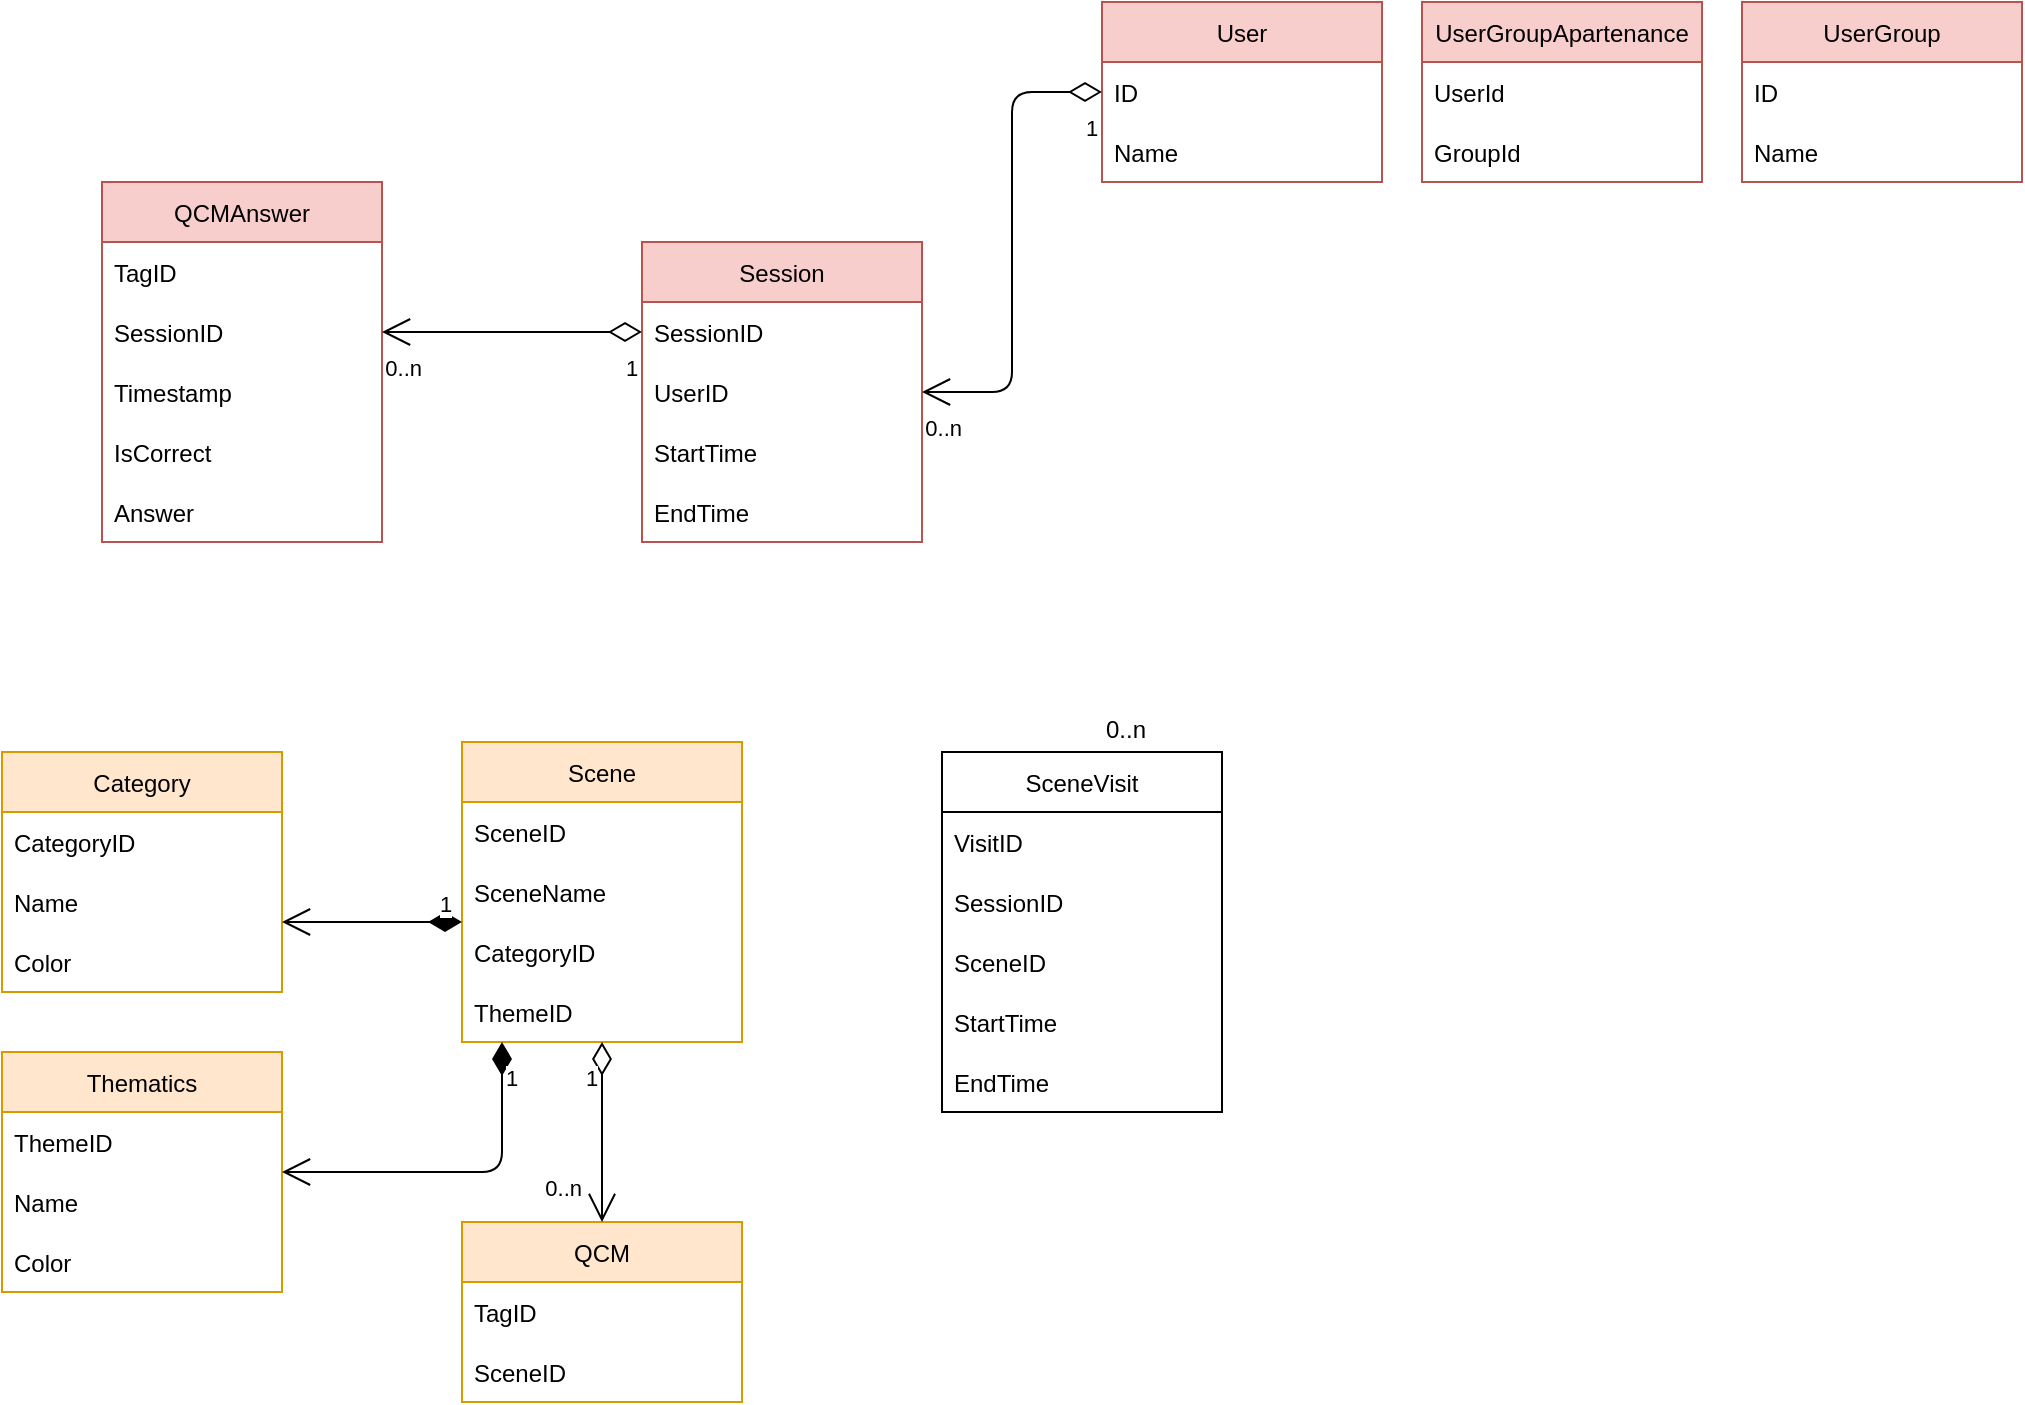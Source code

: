<mxfile version="15.4.1" type="device"><diagram id="LeO06nZJhRLUOQGXfSKD" name="Page-1"><mxGraphModel dx="2272" dy="770" grid="1" gridSize="10" guides="1" tooltips="1" connect="1" arrows="1" fold="1" page="1" pageScale="1" pageWidth="850" pageHeight="1100" math="0" shadow="0"><root><mxCell id="0"/><mxCell id="1" parent="0"/><mxCell id="99hKw1-xVSAWSdRPkOgW-1" value="User" style="swimlane;fontStyle=0;childLayout=stackLayout;horizontal=1;startSize=30;horizontalStack=0;resizeParent=1;resizeParentMax=0;resizeLast=0;collapsible=1;marginBottom=0;fillColor=#f8cecc;strokeColor=#b85450;" parent="1" vertex="1"><mxGeometry x="360" y="10" width="140" height="90" as="geometry"/></mxCell><mxCell id="99hKw1-xVSAWSdRPkOgW-2" value="ID" style="text;strokeColor=none;fillColor=none;align=left;verticalAlign=middle;spacingLeft=4;spacingRight=4;overflow=hidden;points=[[0,0.5],[1,0.5]];portConstraint=eastwest;rotatable=0;" parent="99hKw1-xVSAWSdRPkOgW-1" vertex="1"><mxGeometry y="30" width="140" height="30" as="geometry"/></mxCell><mxCell id="99hKw1-xVSAWSdRPkOgW-4" value="Name" style="text;strokeColor=none;fillColor=none;align=left;verticalAlign=middle;spacingLeft=4;spacingRight=4;overflow=hidden;points=[[0,0.5],[1,0.5]];portConstraint=eastwest;rotatable=0;" parent="99hKw1-xVSAWSdRPkOgW-1" vertex="1"><mxGeometry y="60" width="140" height="30" as="geometry"/></mxCell><mxCell id="99hKw1-xVSAWSdRPkOgW-5" value="Session" style="swimlane;fontStyle=0;childLayout=stackLayout;horizontal=1;startSize=30;horizontalStack=0;resizeParent=1;resizeParentMax=0;resizeLast=0;collapsible=1;marginBottom=0;fillColor=#f8cecc;strokeColor=#b85450;" parent="1" vertex="1"><mxGeometry x="130" y="130" width="140" height="150" as="geometry"/></mxCell><mxCell id="99hKw1-xVSAWSdRPkOgW-6" value="SessionID   " style="text;strokeColor=none;fillColor=none;align=left;verticalAlign=middle;spacingLeft=4;spacingRight=4;overflow=hidden;points=[[0,0.5],[1,0.5]];portConstraint=eastwest;rotatable=0;" parent="99hKw1-xVSAWSdRPkOgW-5" vertex="1"><mxGeometry y="30" width="140" height="30" as="geometry"/></mxCell><mxCell id="99hKw1-xVSAWSdRPkOgW-11" value="UserID" style="text;strokeColor=none;fillColor=none;align=left;verticalAlign=middle;spacingLeft=4;spacingRight=4;overflow=hidden;points=[[0,0.5],[1,0.5]];portConstraint=eastwest;rotatable=0;" parent="99hKw1-xVSAWSdRPkOgW-5" vertex="1"><mxGeometry y="60" width="140" height="30" as="geometry"/></mxCell><mxCell id="99hKw1-xVSAWSdRPkOgW-7" value="StartTime    " style="text;strokeColor=none;fillColor=none;align=left;verticalAlign=middle;spacingLeft=4;spacingRight=4;overflow=hidden;points=[[0,0.5],[1,0.5]];portConstraint=eastwest;rotatable=0;" parent="99hKw1-xVSAWSdRPkOgW-5" vertex="1"><mxGeometry y="90" width="140" height="30" as="geometry"/></mxCell><mxCell id="99hKw1-xVSAWSdRPkOgW-8" value="EndTime" style="text;strokeColor=none;fillColor=none;align=left;verticalAlign=middle;spacingLeft=4;spacingRight=4;overflow=hidden;points=[[0,0.5],[1,0.5]];portConstraint=eastwest;rotatable=0;" parent="99hKw1-xVSAWSdRPkOgW-5" vertex="1"><mxGeometry y="120" width="140" height="30" as="geometry"/></mxCell><mxCell id="99hKw1-xVSAWSdRPkOgW-21" value="" style="endArrow=open;html=1;endSize=12;startArrow=diamondThin;startSize=14;startFill=0;edgeStyle=orthogonalEdgeStyle;" parent="1" source="99hKw1-xVSAWSdRPkOgW-2" target="99hKw1-xVSAWSdRPkOgW-11" edge="1"><mxGeometry relative="1" as="geometry"><mxPoint x="230" y="210" as="sourcePoint"/><mxPoint x="390" y="210" as="targetPoint"/></mxGeometry></mxCell><mxCell id="99hKw1-xVSAWSdRPkOgW-22" value="1" style="edgeLabel;resizable=0;html=1;align=left;verticalAlign=top;" parent="99hKw1-xVSAWSdRPkOgW-21" connectable="0" vertex="1"><mxGeometry x="-1" relative="1" as="geometry"><mxPoint x="-10" y="5" as="offset"/></mxGeometry></mxCell><mxCell id="99hKw1-xVSAWSdRPkOgW-23" value="0..n" style="edgeLabel;resizable=0;html=1;align=right;verticalAlign=top;" parent="99hKw1-xVSAWSdRPkOgW-21" connectable="0" vertex="1"><mxGeometry x="1" relative="1" as="geometry"><mxPoint x="20" y="5" as="offset"/></mxGeometry></mxCell><mxCell id="99hKw1-xVSAWSdRPkOgW-24" value="Scene" style="swimlane;fontStyle=0;childLayout=stackLayout;horizontal=1;startSize=30;horizontalStack=0;resizeParent=1;resizeParentMax=0;resizeLast=0;collapsible=1;marginBottom=0;fillColor=#ffe6cc;strokeColor=#d79b00;" parent="1" vertex="1"><mxGeometry x="40" y="380" width="140" height="150" as="geometry"/></mxCell><mxCell id="99hKw1-xVSAWSdRPkOgW-25" value="SceneID" style="text;strokeColor=none;fillColor=none;align=left;verticalAlign=middle;spacingLeft=4;spacingRight=4;overflow=hidden;points=[[0,0.5],[1,0.5]];portConstraint=eastwest;rotatable=0;" parent="99hKw1-xVSAWSdRPkOgW-24" vertex="1"><mxGeometry y="30" width="140" height="30" as="geometry"/></mxCell><mxCell id="99hKw1-xVSAWSdRPkOgW-63" value="SceneName" style="text;strokeColor=none;fillColor=none;align=left;verticalAlign=middle;spacingLeft=4;spacingRight=4;overflow=hidden;points=[[0,0.5],[1,0.5]];portConstraint=eastwest;rotatable=0;" parent="99hKw1-xVSAWSdRPkOgW-24" vertex="1"><mxGeometry y="60" width="140" height="30" as="geometry"/></mxCell><mxCell id="99hKw1-xVSAWSdRPkOgW-26" value="CategoryID" style="text;strokeColor=none;fillColor=none;align=left;verticalAlign=middle;spacingLeft=4;spacingRight=4;overflow=hidden;points=[[0,0.5],[1,0.5]];portConstraint=eastwest;rotatable=0;" parent="99hKw1-xVSAWSdRPkOgW-24" vertex="1"><mxGeometry y="90" width="140" height="30" as="geometry"/></mxCell><mxCell id="99hKw1-xVSAWSdRPkOgW-64" value="ThemeID" style="text;strokeColor=none;fillColor=none;align=left;verticalAlign=middle;spacingLeft=4;spacingRight=4;overflow=hidden;points=[[0,0.5],[1,0.5]];portConstraint=eastwest;rotatable=0;" parent="99hKw1-xVSAWSdRPkOgW-24" vertex="1"><mxGeometry y="120" width="140" height="30" as="geometry"/></mxCell><mxCell id="99hKw1-xVSAWSdRPkOgW-29" value="QCM" style="swimlane;fontStyle=0;childLayout=stackLayout;horizontal=1;startSize=30;horizontalStack=0;resizeParent=1;resizeParentMax=0;resizeLast=0;collapsible=1;marginBottom=0;fillColor=#ffe6cc;strokeColor=#d79b00;" parent="1" vertex="1"><mxGeometry x="40" y="620" width="140" height="90" as="geometry"/></mxCell><mxCell id="99hKw1-xVSAWSdRPkOgW-30" value="TagID" style="text;strokeColor=none;fillColor=none;align=left;verticalAlign=middle;spacingLeft=4;spacingRight=4;overflow=hidden;points=[[0,0.5],[1,0.5]];portConstraint=eastwest;rotatable=0;" parent="99hKw1-xVSAWSdRPkOgW-29" vertex="1"><mxGeometry y="30" width="140" height="30" as="geometry"/></mxCell><mxCell id="99hKw1-xVSAWSdRPkOgW-31" value="SceneID" style="text;strokeColor=none;fillColor=none;align=left;verticalAlign=middle;spacingLeft=4;spacingRight=4;overflow=hidden;points=[[0,0.5],[1,0.5]];portConstraint=eastwest;rotatable=0;" parent="99hKw1-xVSAWSdRPkOgW-29" vertex="1"><mxGeometry y="60" width="140" height="30" as="geometry"/></mxCell><mxCell id="99hKw1-xVSAWSdRPkOgW-32" value="" style="endArrow=open;html=1;endSize=12;startArrow=diamondThin;startSize=14;startFill=0;edgeStyle=orthogonalEdgeStyle;entryX=0.5;entryY=0;entryDx=0;entryDy=0;" parent="1" target="99hKw1-xVSAWSdRPkOgW-29" edge="1"><mxGeometry relative="1" as="geometry"><mxPoint x="110" y="530" as="sourcePoint"/><mxPoint x="-130" y="750" as="targetPoint"/><Array as="points"><mxPoint x="110" y="610"/><mxPoint x="110" y="610"/></Array></mxGeometry></mxCell><mxCell id="99hKw1-xVSAWSdRPkOgW-33" value="1" style="edgeLabel;resizable=0;html=1;align=left;verticalAlign=top;" parent="99hKw1-xVSAWSdRPkOgW-32" connectable="0" vertex="1"><mxGeometry x="-1" relative="1" as="geometry"><mxPoint x="-10" y="5" as="offset"/></mxGeometry></mxCell><mxCell id="99hKw1-xVSAWSdRPkOgW-34" value="0..n" style="edgeLabel;resizable=0;html=1;align=right;verticalAlign=top;" parent="99hKw1-xVSAWSdRPkOgW-32" connectable="0" vertex="1"><mxGeometry x="1" relative="1" as="geometry"><mxPoint x="-10" y="-30" as="offset"/></mxGeometry></mxCell><mxCell id="99hKw1-xVSAWSdRPkOgW-35" value="QCMAnswer" style="swimlane;fontStyle=0;childLayout=stackLayout;horizontal=1;startSize=30;horizontalStack=0;resizeParent=1;resizeParentMax=0;resizeLast=0;collapsible=1;marginBottom=0;fillColor=#f8cecc;strokeColor=#b85450;" parent="1" vertex="1"><mxGeometry x="-140" y="100" width="140" height="180" as="geometry"/></mxCell><mxCell id="99hKw1-xVSAWSdRPkOgW-72" value="TagID" style="text;strokeColor=none;fillColor=none;align=left;verticalAlign=middle;spacingLeft=4;spacingRight=4;overflow=hidden;points=[[0,0.5],[1,0.5]];portConstraint=eastwest;rotatable=0;" parent="99hKw1-xVSAWSdRPkOgW-35" vertex="1"><mxGeometry y="30" width="140" height="30" as="geometry"/></mxCell><mxCell id="99hKw1-xVSAWSdRPkOgW-36" value="SessionID" style="text;strokeColor=none;fillColor=none;align=left;verticalAlign=middle;spacingLeft=4;spacingRight=4;overflow=hidden;points=[[0,0.5],[1,0.5]];portConstraint=eastwest;rotatable=0;" parent="99hKw1-xVSAWSdRPkOgW-35" vertex="1"><mxGeometry y="60" width="140" height="30" as="geometry"/></mxCell><mxCell id="99hKw1-xVSAWSdRPkOgW-38" value="Timestamp" style="text;strokeColor=none;fillColor=none;align=left;verticalAlign=middle;spacingLeft=4;spacingRight=4;overflow=hidden;points=[[0,0.5],[1,0.5]];portConstraint=eastwest;rotatable=0;" parent="99hKw1-xVSAWSdRPkOgW-35" vertex="1"><mxGeometry y="90" width="140" height="30" as="geometry"/></mxCell><mxCell id="99hKw1-xVSAWSdRPkOgW-69" value="IsCorrect" style="text;strokeColor=none;fillColor=none;align=left;verticalAlign=middle;spacingLeft=4;spacingRight=4;overflow=hidden;points=[[0,0.5],[1,0.5]];portConstraint=eastwest;rotatable=0;" parent="99hKw1-xVSAWSdRPkOgW-35" vertex="1"><mxGeometry y="120" width="140" height="30" as="geometry"/></mxCell><mxCell id="99hKw1-xVSAWSdRPkOgW-78" value="Answer" style="text;strokeColor=none;fillColor=none;align=left;verticalAlign=middle;spacingLeft=4;spacingRight=4;overflow=hidden;points=[[0,0.5],[1,0.5]];portConstraint=eastwest;rotatable=0;" parent="99hKw1-xVSAWSdRPkOgW-35" vertex="1"><mxGeometry y="150" width="140" height="30" as="geometry"/></mxCell><mxCell id="99hKw1-xVSAWSdRPkOgW-39" value="" style="endArrow=open;html=1;endSize=12;startArrow=diamondThin;startSize=14;startFill=0;edgeStyle=orthogonalEdgeStyle;exitX=0;exitY=0.5;exitDx=0;exitDy=0;" parent="1" source="99hKw1-xVSAWSdRPkOgW-6" target="99hKw1-xVSAWSdRPkOgW-36" edge="1"><mxGeometry relative="1" as="geometry"><mxPoint x="400" y="240" as="sourcePoint"/><mxPoint x="310" y="390" as="targetPoint"/></mxGeometry></mxCell><mxCell id="99hKw1-xVSAWSdRPkOgW-40" value="1" style="edgeLabel;resizable=0;html=1;align=left;verticalAlign=top;" parent="99hKw1-xVSAWSdRPkOgW-39" connectable="0" vertex="1"><mxGeometry x="-1" relative="1" as="geometry"><mxPoint x="-10" y="5" as="offset"/></mxGeometry></mxCell><mxCell id="99hKw1-xVSAWSdRPkOgW-41" value="0..n" style="edgeLabel;resizable=0;html=1;align=right;verticalAlign=top;" parent="99hKw1-xVSAWSdRPkOgW-39" connectable="0" vertex="1"><mxGeometry x="1" relative="1" as="geometry"><mxPoint x="20" y="5" as="offset"/></mxGeometry></mxCell><mxCell id="99hKw1-xVSAWSdRPkOgW-45" value="SceneVisit" style="swimlane;fontStyle=0;childLayout=stackLayout;horizontal=1;startSize=30;horizontalStack=0;resizeParent=1;resizeParentMax=0;resizeLast=0;collapsible=1;marginBottom=0;" parent="1" vertex="1"><mxGeometry x="280" y="385" width="140" height="180" as="geometry"/></mxCell><mxCell id="99hKw1-xVSAWSdRPkOgW-48" value="VisitID" style="text;strokeColor=none;fillColor=none;align=left;verticalAlign=middle;spacingLeft=4;spacingRight=4;overflow=hidden;points=[[0,0.5],[1,0.5]];portConstraint=eastwest;rotatable=0;" parent="99hKw1-xVSAWSdRPkOgW-45" vertex="1"><mxGeometry y="30" width="140" height="30" as="geometry"/></mxCell><mxCell id="99hKw1-xVSAWSdRPkOgW-46" value="SessionID" style="text;strokeColor=none;fillColor=none;align=left;verticalAlign=middle;spacingLeft=4;spacingRight=4;overflow=hidden;points=[[0,0.5],[1,0.5]];portConstraint=eastwest;rotatable=0;" parent="99hKw1-xVSAWSdRPkOgW-45" vertex="1"><mxGeometry y="60" width="140" height="30" as="geometry"/></mxCell><mxCell id="99hKw1-xVSAWSdRPkOgW-61" value="SceneID" style="text;strokeColor=none;fillColor=none;align=left;verticalAlign=middle;spacingLeft=4;spacingRight=4;overflow=hidden;points=[[0,0.5],[1,0.5]];portConstraint=eastwest;rotatable=0;" parent="99hKw1-xVSAWSdRPkOgW-45" vertex="1"><mxGeometry y="90" width="140" height="30" as="geometry"/></mxCell><mxCell id="99hKw1-xVSAWSdRPkOgW-76" value="StartTime    " style="text;strokeColor=none;fillColor=none;align=left;verticalAlign=middle;spacingLeft=4;spacingRight=4;overflow=hidden;points=[[0,0.5],[1,0.5]];portConstraint=eastwest;rotatable=0;" parent="99hKw1-xVSAWSdRPkOgW-45" vertex="1"><mxGeometry y="120" width="140" height="30" as="geometry"/></mxCell><mxCell id="99hKw1-xVSAWSdRPkOgW-77" value="EndTime" style="text;strokeColor=none;fillColor=none;align=left;verticalAlign=middle;spacingLeft=4;spacingRight=4;overflow=hidden;points=[[0,0.5],[1,0.5]];portConstraint=eastwest;rotatable=0;" parent="99hKw1-xVSAWSdRPkOgW-45" vertex="1"><mxGeometry y="150" width="140" height="30" as="geometry"/></mxCell><mxCell id="99hKw1-xVSAWSdRPkOgW-51" value="&lt;div&gt;0..n&lt;/div&gt;&lt;div&gt;&lt;br&gt;&lt;/div&gt;" style="text;whiteSpace=wrap;html=1;" parent="1" vertex="1"><mxGeometry x="360" y="360" width="30" height="30" as="geometry"/></mxCell><mxCell id="99hKw1-xVSAWSdRPkOgW-55" value="Category" style="swimlane;fontStyle=0;childLayout=stackLayout;horizontal=1;startSize=30;horizontalStack=0;resizeParent=1;resizeParentMax=0;resizeLast=0;collapsible=1;marginBottom=0;fillColor=#ffe6cc;strokeColor=#d79b00;" parent="1" vertex="1"><mxGeometry x="-190" y="385" width="140" height="120" as="geometry"/></mxCell><mxCell id="99hKw1-xVSAWSdRPkOgW-56" value="CategoryID" style="text;strokeColor=none;fillColor=none;align=left;verticalAlign=middle;spacingLeft=4;spacingRight=4;overflow=hidden;points=[[0,0.5],[1,0.5]];portConstraint=eastwest;rotatable=0;" parent="99hKw1-xVSAWSdRPkOgW-55" vertex="1"><mxGeometry y="30" width="140" height="30" as="geometry"/></mxCell><mxCell id="99hKw1-xVSAWSdRPkOgW-66" value="Name" style="text;strokeColor=none;fillColor=none;align=left;verticalAlign=middle;spacingLeft=4;spacingRight=4;overflow=hidden;points=[[0,0.5],[1,0.5]];portConstraint=eastwest;rotatable=0;" parent="99hKw1-xVSAWSdRPkOgW-55" vertex="1"><mxGeometry y="60" width="140" height="30" as="geometry"/></mxCell><mxCell id="99hKw1-xVSAWSdRPkOgW-57" value="Color" style="text;strokeColor=none;fillColor=none;align=left;verticalAlign=middle;spacingLeft=4;spacingRight=4;overflow=hidden;points=[[0,0.5],[1,0.5]];portConstraint=eastwest;rotatable=0;" parent="99hKw1-xVSAWSdRPkOgW-55" vertex="1"><mxGeometry y="90" width="140" height="30" as="geometry"/></mxCell><mxCell id="99hKw1-xVSAWSdRPkOgW-58" value="Thematics" style="swimlane;fontStyle=0;childLayout=stackLayout;horizontal=1;startSize=30;horizontalStack=0;resizeParent=1;resizeParentMax=0;resizeLast=0;collapsible=1;marginBottom=0;fillColor=#ffe6cc;strokeColor=#d79b00;" parent="1" vertex="1"><mxGeometry x="-190" y="535" width="140" height="120" as="geometry"/></mxCell><mxCell id="99hKw1-xVSAWSdRPkOgW-59" value="ThemeID" style="text;strokeColor=none;fillColor=none;align=left;verticalAlign=middle;spacingLeft=4;spacingRight=4;overflow=hidden;points=[[0,0.5],[1,0.5]];portConstraint=eastwest;rotatable=0;" parent="99hKw1-xVSAWSdRPkOgW-58" vertex="1"><mxGeometry y="30" width="140" height="30" as="geometry"/></mxCell><mxCell id="99hKw1-xVSAWSdRPkOgW-68" value="Name" style="text;strokeColor=none;fillColor=none;align=left;verticalAlign=middle;spacingLeft=4;spacingRight=4;overflow=hidden;points=[[0,0.5],[1,0.5]];portConstraint=eastwest;rotatable=0;" parent="99hKw1-xVSAWSdRPkOgW-58" vertex="1"><mxGeometry y="60" width="140" height="30" as="geometry"/></mxCell><mxCell id="99hKw1-xVSAWSdRPkOgW-60" value="Color" style="text;strokeColor=none;fillColor=none;align=left;verticalAlign=middle;spacingLeft=4;spacingRight=4;overflow=hidden;points=[[0,0.5],[1,0.5]];portConstraint=eastwest;rotatable=0;" parent="99hKw1-xVSAWSdRPkOgW-58" vertex="1"><mxGeometry y="90" width="140" height="30" as="geometry"/></mxCell><mxCell id="99hKw1-xVSAWSdRPkOgW-70" value="1" style="endArrow=open;html=1;endSize=12;startArrow=diamondThin;startSize=14;startFill=1;edgeStyle=orthogonalEdgeStyle;align=left;verticalAlign=bottom;" parent="1" source="99hKw1-xVSAWSdRPkOgW-24" target="99hKw1-xVSAWSdRPkOgW-55" edge="1"><mxGeometry x="-0.698" relative="1" as="geometry"><mxPoint x="-320.0" y="470" as="sourcePoint"/><mxPoint x="-240.84" y="602.84" as="targetPoint"/><Array as="points"><mxPoint x="-20" y="470"/><mxPoint x="-20" y="470"/></Array><mxPoint as="offset"/></mxGeometry></mxCell><mxCell id="99hKw1-xVSAWSdRPkOgW-74" value="1" style="endArrow=open;html=1;endSize=12;startArrow=diamondThin;startSize=14;startFill=1;edgeStyle=orthogonalEdgeStyle;align=left;verticalAlign=bottom;" parent="1" source="99hKw1-xVSAWSdRPkOgW-24" target="99hKw1-xVSAWSdRPkOgW-58" edge="1"><mxGeometry x="-0.698" relative="1" as="geometry"><mxPoint x="50" y="582.5" as="sourcePoint"/><mxPoint x="-10" y="582.5" as="targetPoint"/><Array as="points"><mxPoint x="60" y="595"/></Array><mxPoint as="offset"/></mxGeometry></mxCell><mxCell id="DpaaRagZU8FNNTEup1az-13" value="UserGroup" style="swimlane;fontStyle=0;childLayout=stackLayout;horizontal=1;startSize=30;horizontalStack=0;resizeParent=1;resizeParentMax=0;resizeLast=0;collapsible=1;marginBottom=0;fillColor=#f8cecc;strokeColor=#b85450;" vertex="1" parent="1"><mxGeometry x="680" y="10" width="140" height="90" as="geometry"/></mxCell><mxCell id="DpaaRagZU8FNNTEup1az-14" value="ID" style="text;strokeColor=none;fillColor=none;align=left;verticalAlign=middle;spacingLeft=4;spacingRight=4;overflow=hidden;points=[[0,0.5],[1,0.5]];portConstraint=eastwest;rotatable=0;" vertex="1" parent="DpaaRagZU8FNNTEup1az-13"><mxGeometry y="30" width="140" height="30" as="geometry"/></mxCell><mxCell id="DpaaRagZU8FNNTEup1az-15" value="Name" style="text;strokeColor=none;fillColor=none;align=left;verticalAlign=middle;spacingLeft=4;spacingRight=4;overflow=hidden;points=[[0,0.5],[1,0.5]];portConstraint=eastwest;rotatable=0;" vertex="1" parent="DpaaRagZU8FNNTEup1az-13"><mxGeometry y="60" width="140" height="30" as="geometry"/></mxCell><mxCell id="DpaaRagZU8FNNTEup1az-20" value="UserGroupApartenance" style="swimlane;fontStyle=0;childLayout=stackLayout;horizontal=1;startSize=30;horizontalStack=0;resizeParent=1;resizeParentMax=0;resizeLast=0;collapsible=1;marginBottom=0;fillColor=#f8cecc;strokeColor=#b85450;" vertex="1" parent="1"><mxGeometry x="520" y="10" width="140" height="90" as="geometry"/></mxCell><mxCell id="DpaaRagZU8FNNTEup1az-22" value="UserId" style="text;strokeColor=none;fillColor=none;align=left;verticalAlign=middle;spacingLeft=4;spacingRight=4;overflow=hidden;points=[[0,0.5],[1,0.5]];portConstraint=eastwest;rotatable=0;" vertex="1" parent="DpaaRagZU8FNNTEup1az-20"><mxGeometry y="30" width="140" height="30" as="geometry"/></mxCell><mxCell id="DpaaRagZU8FNNTEup1az-21" value="GroupId" style="text;strokeColor=none;fillColor=none;align=left;verticalAlign=middle;spacingLeft=4;spacingRight=4;overflow=hidden;points=[[0,0.5],[1,0.5]];portConstraint=eastwest;rotatable=0;" vertex="1" parent="DpaaRagZU8FNNTEup1az-20"><mxGeometry y="60" width="140" height="30" as="geometry"/></mxCell></root></mxGraphModel></diagram></mxfile>